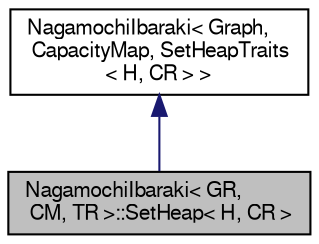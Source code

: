digraph "NagamochiIbaraki&lt; GR, CM, TR &gt;::SetHeap&lt; H, CR &gt;"
{
 // LATEX_PDF_SIZE
  edge [fontname="FreeSans",fontsize="10",labelfontname="FreeSans",labelfontsize="10"];
  node [fontname="FreeSans",fontsize="10",shape=record];
  Node0 [label="NagamochiIbaraki\< GR,\l CM, TR \>::SetHeap\< H, CR \>",height=0.2,width=0.4,color="black", fillcolor="grey75", style="filled", fontcolor="black",tooltip="Named parameter for setting heap and cross reference type"];
  Node1 -> Node0 [dir="back",color="midnightblue",fontsize="10",style="solid",fontname="FreeSans"];
  Node1 [label="NagamochiIbaraki\< Graph,\l CapacityMap, SetHeapTraits\l\< H, CR \> \>",height=0.2,width=0.4,color="black", fillcolor="white", style="filled",URL="$a03581.html",tooltip=" "];
}
